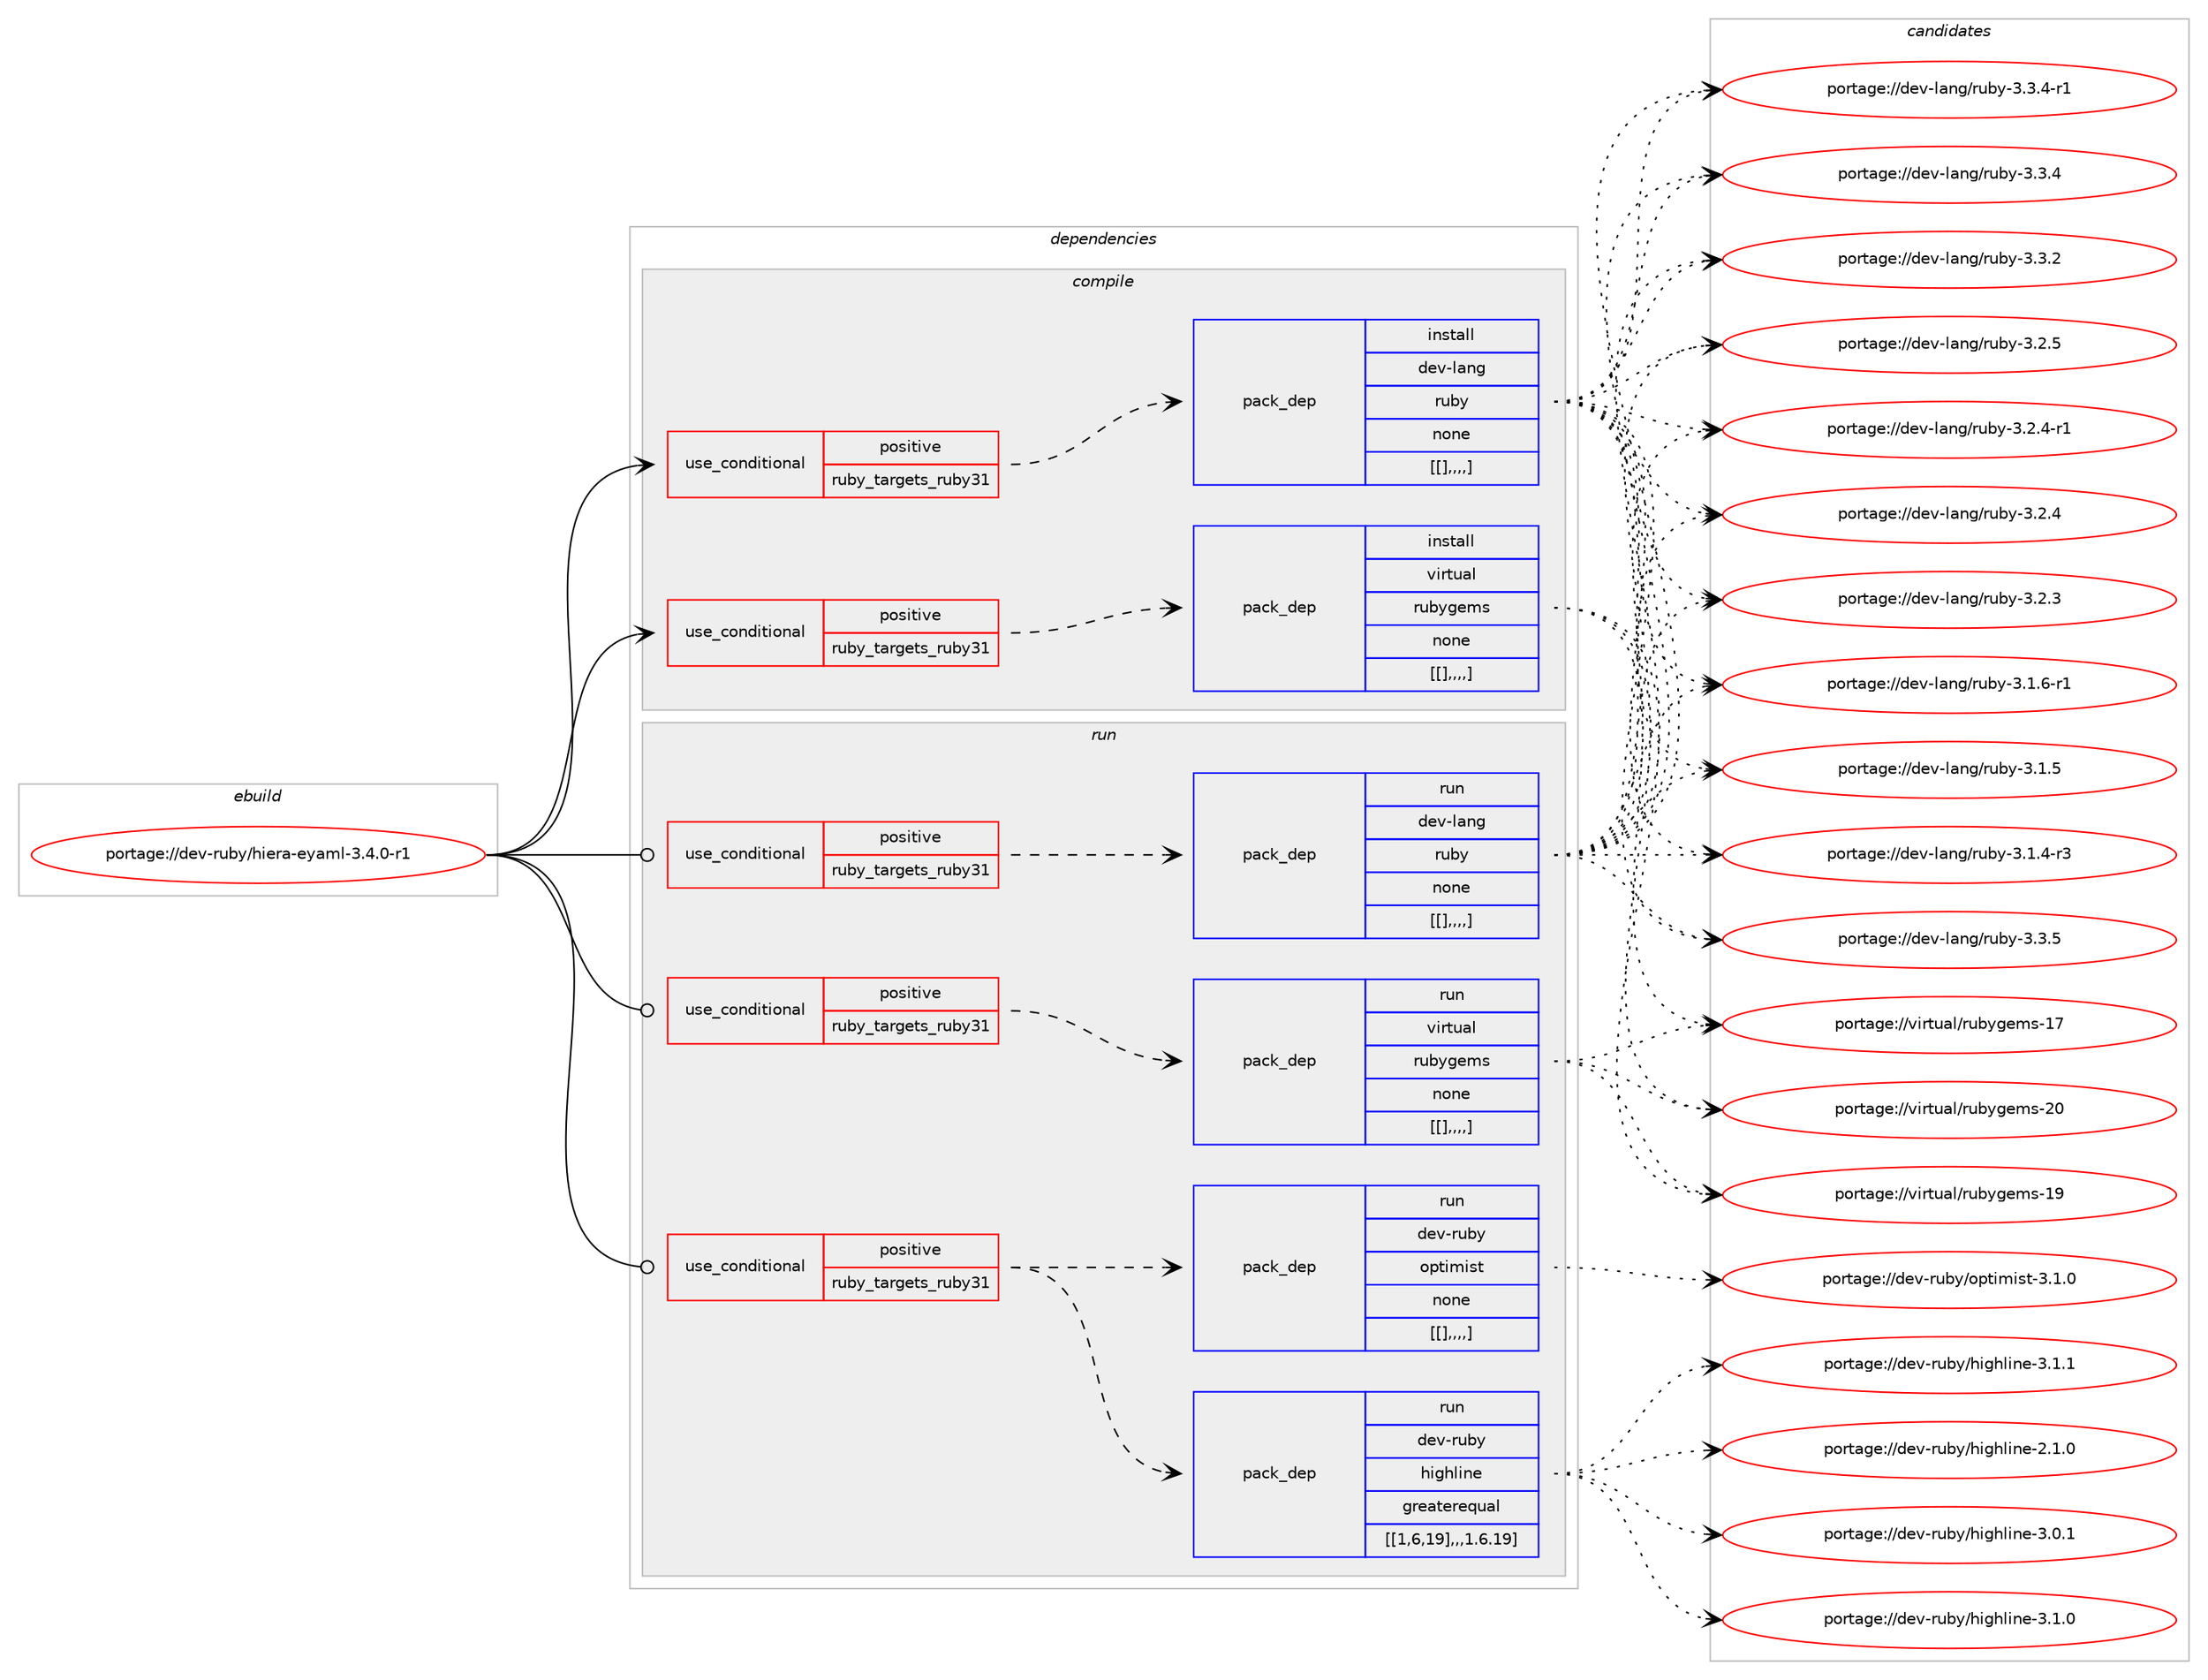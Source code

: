 digraph prolog {

# *************
# Graph options
# *************

newrank=true;
concentrate=true;
compound=true;
graph [rankdir=LR,fontname=Helvetica,fontsize=10,ranksep=1.5];#, ranksep=2.5, nodesep=0.2];
edge  [arrowhead=vee];
node  [fontname=Helvetica,fontsize=10];

# **********
# The ebuild
# **********

subgraph cluster_leftcol {
color=gray;
label=<<i>ebuild</i>>;
id [label="portage://dev-ruby/hiera-eyaml-3.4.0-r1", color=red, width=4, href="../dev-ruby/hiera-eyaml-3.4.0-r1.svg"];
}

# ****************
# The dependencies
# ****************

subgraph cluster_midcol {
color=gray;
label=<<i>dependencies</i>>;
subgraph cluster_compile {
fillcolor="#eeeeee";
style=filled;
label=<<i>compile</i>>;
subgraph cond49926 {
dependency188413 [label=<<TABLE BORDER="0" CELLBORDER="1" CELLSPACING="0" CELLPADDING="4"><TR><TD ROWSPAN="3" CELLPADDING="10">use_conditional</TD></TR><TR><TD>positive</TD></TR><TR><TD>ruby_targets_ruby31</TD></TR></TABLE>>, shape=none, color=red];
subgraph pack137165 {
dependency188414 [label=<<TABLE BORDER="0" CELLBORDER="1" CELLSPACING="0" CELLPADDING="4" WIDTH="220"><TR><TD ROWSPAN="6" CELLPADDING="30">pack_dep</TD></TR><TR><TD WIDTH="110">install</TD></TR><TR><TD>dev-lang</TD></TR><TR><TD>ruby</TD></TR><TR><TD>none</TD></TR><TR><TD>[[],,,,]</TD></TR></TABLE>>, shape=none, color=blue];
}
dependency188413:e -> dependency188414:w [weight=20,style="dashed",arrowhead="vee"];
}
id:e -> dependency188413:w [weight=20,style="solid",arrowhead="vee"];
subgraph cond49927 {
dependency188415 [label=<<TABLE BORDER="0" CELLBORDER="1" CELLSPACING="0" CELLPADDING="4"><TR><TD ROWSPAN="3" CELLPADDING="10">use_conditional</TD></TR><TR><TD>positive</TD></TR><TR><TD>ruby_targets_ruby31</TD></TR></TABLE>>, shape=none, color=red];
subgraph pack137166 {
dependency188416 [label=<<TABLE BORDER="0" CELLBORDER="1" CELLSPACING="0" CELLPADDING="4" WIDTH="220"><TR><TD ROWSPAN="6" CELLPADDING="30">pack_dep</TD></TR><TR><TD WIDTH="110">install</TD></TR><TR><TD>virtual</TD></TR><TR><TD>rubygems</TD></TR><TR><TD>none</TD></TR><TR><TD>[[],,,,]</TD></TR></TABLE>>, shape=none, color=blue];
}
dependency188415:e -> dependency188416:w [weight=20,style="dashed",arrowhead="vee"];
}
id:e -> dependency188415:w [weight=20,style="solid",arrowhead="vee"];
}
subgraph cluster_compileandrun {
fillcolor="#eeeeee";
style=filled;
label=<<i>compile and run</i>>;
}
subgraph cluster_run {
fillcolor="#eeeeee";
style=filled;
label=<<i>run</i>>;
subgraph cond49928 {
dependency188417 [label=<<TABLE BORDER="0" CELLBORDER="1" CELLSPACING="0" CELLPADDING="4"><TR><TD ROWSPAN="3" CELLPADDING="10">use_conditional</TD></TR><TR><TD>positive</TD></TR><TR><TD>ruby_targets_ruby31</TD></TR></TABLE>>, shape=none, color=red];
subgraph pack137167 {
dependency188418 [label=<<TABLE BORDER="0" CELLBORDER="1" CELLSPACING="0" CELLPADDING="4" WIDTH="220"><TR><TD ROWSPAN="6" CELLPADDING="30">pack_dep</TD></TR><TR><TD WIDTH="110">run</TD></TR><TR><TD>dev-lang</TD></TR><TR><TD>ruby</TD></TR><TR><TD>none</TD></TR><TR><TD>[[],,,,]</TD></TR></TABLE>>, shape=none, color=blue];
}
dependency188417:e -> dependency188418:w [weight=20,style="dashed",arrowhead="vee"];
}
id:e -> dependency188417:w [weight=20,style="solid",arrowhead="odot"];
subgraph cond49929 {
dependency188419 [label=<<TABLE BORDER="0" CELLBORDER="1" CELLSPACING="0" CELLPADDING="4"><TR><TD ROWSPAN="3" CELLPADDING="10">use_conditional</TD></TR><TR><TD>positive</TD></TR><TR><TD>ruby_targets_ruby31</TD></TR></TABLE>>, shape=none, color=red];
subgraph pack137168 {
dependency188420 [label=<<TABLE BORDER="0" CELLBORDER="1" CELLSPACING="0" CELLPADDING="4" WIDTH="220"><TR><TD ROWSPAN="6" CELLPADDING="30">pack_dep</TD></TR><TR><TD WIDTH="110">run</TD></TR><TR><TD>dev-ruby</TD></TR><TR><TD>highline</TD></TR><TR><TD>greaterequal</TD></TR><TR><TD>[[1,6,19],,,1.6.19]</TD></TR></TABLE>>, shape=none, color=blue];
}
dependency188419:e -> dependency188420:w [weight=20,style="dashed",arrowhead="vee"];
subgraph pack137169 {
dependency188421 [label=<<TABLE BORDER="0" CELLBORDER="1" CELLSPACING="0" CELLPADDING="4" WIDTH="220"><TR><TD ROWSPAN="6" CELLPADDING="30">pack_dep</TD></TR><TR><TD WIDTH="110">run</TD></TR><TR><TD>dev-ruby</TD></TR><TR><TD>optimist</TD></TR><TR><TD>none</TD></TR><TR><TD>[[],,,,]</TD></TR></TABLE>>, shape=none, color=blue];
}
dependency188419:e -> dependency188421:w [weight=20,style="dashed",arrowhead="vee"];
}
id:e -> dependency188419:w [weight=20,style="solid",arrowhead="odot"];
subgraph cond49930 {
dependency188422 [label=<<TABLE BORDER="0" CELLBORDER="1" CELLSPACING="0" CELLPADDING="4"><TR><TD ROWSPAN="3" CELLPADDING="10">use_conditional</TD></TR><TR><TD>positive</TD></TR><TR><TD>ruby_targets_ruby31</TD></TR></TABLE>>, shape=none, color=red];
subgraph pack137170 {
dependency188423 [label=<<TABLE BORDER="0" CELLBORDER="1" CELLSPACING="0" CELLPADDING="4" WIDTH="220"><TR><TD ROWSPAN="6" CELLPADDING="30">pack_dep</TD></TR><TR><TD WIDTH="110">run</TD></TR><TR><TD>virtual</TD></TR><TR><TD>rubygems</TD></TR><TR><TD>none</TD></TR><TR><TD>[[],,,,]</TD></TR></TABLE>>, shape=none, color=blue];
}
dependency188422:e -> dependency188423:w [weight=20,style="dashed",arrowhead="vee"];
}
id:e -> dependency188422:w [weight=20,style="solid",arrowhead="odot"];
}
}

# **************
# The candidates
# **************

subgraph cluster_choices {
rank=same;
color=gray;
label=<<i>candidates</i>>;

subgraph choice137165 {
color=black;
nodesep=1;
choice10010111845108971101034711411798121455146514653 [label="portage://dev-lang/ruby-3.3.5", color=red, width=4,href="../dev-lang/ruby-3.3.5.svg"];
choice100101118451089711010347114117981214551465146524511449 [label="portage://dev-lang/ruby-3.3.4-r1", color=red, width=4,href="../dev-lang/ruby-3.3.4-r1.svg"];
choice10010111845108971101034711411798121455146514652 [label="portage://dev-lang/ruby-3.3.4", color=red, width=4,href="../dev-lang/ruby-3.3.4.svg"];
choice10010111845108971101034711411798121455146514650 [label="portage://dev-lang/ruby-3.3.2", color=red, width=4,href="../dev-lang/ruby-3.3.2.svg"];
choice10010111845108971101034711411798121455146504653 [label="portage://dev-lang/ruby-3.2.5", color=red, width=4,href="../dev-lang/ruby-3.2.5.svg"];
choice100101118451089711010347114117981214551465046524511449 [label="portage://dev-lang/ruby-3.2.4-r1", color=red, width=4,href="../dev-lang/ruby-3.2.4-r1.svg"];
choice10010111845108971101034711411798121455146504652 [label="portage://dev-lang/ruby-3.2.4", color=red, width=4,href="../dev-lang/ruby-3.2.4.svg"];
choice10010111845108971101034711411798121455146504651 [label="portage://dev-lang/ruby-3.2.3", color=red, width=4,href="../dev-lang/ruby-3.2.3.svg"];
choice100101118451089711010347114117981214551464946544511449 [label="portage://dev-lang/ruby-3.1.6-r1", color=red, width=4,href="../dev-lang/ruby-3.1.6-r1.svg"];
choice10010111845108971101034711411798121455146494653 [label="portage://dev-lang/ruby-3.1.5", color=red, width=4,href="../dev-lang/ruby-3.1.5.svg"];
choice100101118451089711010347114117981214551464946524511451 [label="portage://dev-lang/ruby-3.1.4-r3", color=red, width=4,href="../dev-lang/ruby-3.1.4-r3.svg"];
dependency188414:e -> choice10010111845108971101034711411798121455146514653:w [style=dotted,weight="100"];
dependency188414:e -> choice100101118451089711010347114117981214551465146524511449:w [style=dotted,weight="100"];
dependency188414:e -> choice10010111845108971101034711411798121455146514652:w [style=dotted,weight="100"];
dependency188414:e -> choice10010111845108971101034711411798121455146514650:w [style=dotted,weight="100"];
dependency188414:e -> choice10010111845108971101034711411798121455146504653:w [style=dotted,weight="100"];
dependency188414:e -> choice100101118451089711010347114117981214551465046524511449:w [style=dotted,weight="100"];
dependency188414:e -> choice10010111845108971101034711411798121455146504652:w [style=dotted,weight="100"];
dependency188414:e -> choice10010111845108971101034711411798121455146504651:w [style=dotted,weight="100"];
dependency188414:e -> choice100101118451089711010347114117981214551464946544511449:w [style=dotted,weight="100"];
dependency188414:e -> choice10010111845108971101034711411798121455146494653:w [style=dotted,weight="100"];
dependency188414:e -> choice100101118451089711010347114117981214551464946524511451:w [style=dotted,weight="100"];
}
subgraph choice137166 {
color=black;
nodesep=1;
choice118105114116117971084711411798121103101109115455048 [label="portage://virtual/rubygems-20", color=red, width=4,href="../virtual/rubygems-20.svg"];
choice118105114116117971084711411798121103101109115454957 [label="portage://virtual/rubygems-19", color=red, width=4,href="../virtual/rubygems-19.svg"];
choice118105114116117971084711411798121103101109115454955 [label="portage://virtual/rubygems-17", color=red, width=4,href="../virtual/rubygems-17.svg"];
dependency188416:e -> choice118105114116117971084711411798121103101109115455048:w [style=dotted,weight="100"];
dependency188416:e -> choice118105114116117971084711411798121103101109115454957:w [style=dotted,weight="100"];
dependency188416:e -> choice118105114116117971084711411798121103101109115454955:w [style=dotted,weight="100"];
}
subgraph choice137167 {
color=black;
nodesep=1;
choice10010111845108971101034711411798121455146514653 [label="portage://dev-lang/ruby-3.3.5", color=red, width=4,href="../dev-lang/ruby-3.3.5.svg"];
choice100101118451089711010347114117981214551465146524511449 [label="portage://dev-lang/ruby-3.3.4-r1", color=red, width=4,href="../dev-lang/ruby-3.3.4-r1.svg"];
choice10010111845108971101034711411798121455146514652 [label="portage://dev-lang/ruby-3.3.4", color=red, width=4,href="../dev-lang/ruby-3.3.4.svg"];
choice10010111845108971101034711411798121455146514650 [label="portage://dev-lang/ruby-3.3.2", color=red, width=4,href="../dev-lang/ruby-3.3.2.svg"];
choice10010111845108971101034711411798121455146504653 [label="portage://dev-lang/ruby-3.2.5", color=red, width=4,href="../dev-lang/ruby-3.2.5.svg"];
choice100101118451089711010347114117981214551465046524511449 [label="portage://dev-lang/ruby-3.2.4-r1", color=red, width=4,href="../dev-lang/ruby-3.2.4-r1.svg"];
choice10010111845108971101034711411798121455146504652 [label="portage://dev-lang/ruby-3.2.4", color=red, width=4,href="../dev-lang/ruby-3.2.4.svg"];
choice10010111845108971101034711411798121455146504651 [label="portage://dev-lang/ruby-3.2.3", color=red, width=4,href="../dev-lang/ruby-3.2.3.svg"];
choice100101118451089711010347114117981214551464946544511449 [label="portage://dev-lang/ruby-3.1.6-r1", color=red, width=4,href="../dev-lang/ruby-3.1.6-r1.svg"];
choice10010111845108971101034711411798121455146494653 [label="portage://dev-lang/ruby-3.1.5", color=red, width=4,href="../dev-lang/ruby-3.1.5.svg"];
choice100101118451089711010347114117981214551464946524511451 [label="portage://dev-lang/ruby-3.1.4-r3", color=red, width=4,href="../dev-lang/ruby-3.1.4-r3.svg"];
dependency188418:e -> choice10010111845108971101034711411798121455146514653:w [style=dotted,weight="100"];
dependency188418:e -> choice100101118451089711010347114117981214551465146524511449:w [style=dotted,weight="100"];
dependency188418:e -> choice10010111845108971101034711411798121455146514652:w [style=dotted,weight="100"];
dependency188418:e -> choice10010111845108971101034711411798121455146514650:w [style=dotted,weight="100"];
dependency188418:e -> choice10010111845108971101034711411798121455146504653:w [style=dotted,weight="100"];
dependency188418:e -> choice100101118451089711010347114117981214551465046524511449:w [style=dotted,weight="100"];
dependency188418:e -> choice10010111845108971101034711411798121455146504652:w [style=dotted,weight="100"];
dependency188418:e -> choice10010111845108971101034711411798121455146504651:w [style=dotted,weight="100"];
dependency188418:e -> choice100101118451089711010347114117981214551464946544511449:w [style=dotted,weight="100"];
dependency188418:e -> choice10010111845108971101034711411798121455146494653:w [style=dotted,weight="100"];
dependency188418:e -> choice100101118451089711010347114117981214551464946524511451:w [style=dotted,weight="100"];
}
subgraph choice137168 {
color=black;
nodesep=1;
choice100101118451141179812147104105103104108105110101455146494649 [label="portage://dev-ruby/highline-3.1.1", color=red, width=4,href="../dev-ruby/highline-3.1.1.svg"];
choice100101118451141179812147104105103104108105110101455146494648 [label="portage://dev-ruby/highline-3.1.0", color=red, width=4,href="../dev-ruby/highline-3.1.0.svg"];
choice100101118451141179812147104105103104108105110101455146484649 [label="portage://dev-ruby/highline-3.0.1", color=red, width=4,href="../dev-ruby/highline-3.0.1.svg"];
choice100101118451141179812147104105103104108105110101455046494648 [label="portage://dev-ruby/highline-2.1.0", color=red, width=4,href="../dev-ruby/highline-2.1.0.svg"];
dependency188420:e -> choice100101118451141179812147104105103104108105110101455146494649:w [style=dotted,weight="100"];
dependency188420:e -> choice100101118451141179812147104105103104108105110101455146494648:w [style=dotted,weight="100"];
dependency188420:e -> choice100101118451141179812147104105103104108105110101455146484649:w [style=dotted,weight="100"];
dependency188420:e -> choice100101118451141179812147104105103104108105110101455046494648:w [style=dotted,weight="100"];
}
subgraph choice137169 {
color=black;
nodesep=1;
choice100101118451141179812147111112116105109105115116455146494648 [label="portage://dev-ruby/optimist-3.1.0", color=red, width=4,href="../dev-ruby/optimist-3.1.0.svg"];
dependency188421:e -> choice100101118451141179812147111112116105109105115116455146494648:w [style=dotted,weight="100"];
}
subgraph choice137170 {
color=black;
nodesep=1;
choice118105114116117971084711411798121103101109115455048 [label="portage://virtual/rubygems-20", color=red, width=4,href="../virtual/rubygems-20.svg"];
choice118105114116117971084711411798121103101109115454957 [label="portage://virtual/rubygems-19", color=red, width=4,href="../virtual/rubygems-19.svg"];
choice118105114116117971084711411798121103101109115454955 [label="portage://virtual/rubygems-17", color=red, width=4,href="../virtual/rubygems-17.svg"];
dependency188423:e -> choice118105114116117971084711411798121103101109115455048:w [style=dotted,weight="100"];
dependency188423:e -> choice118105114116117971084711411798121103101109115454957:w [style=dotted,weight="100"];
dependency188423:e -> choice118105114116117971084711411798121103101109115454955:w [style=dotted,weight="100"];
}
}

}
